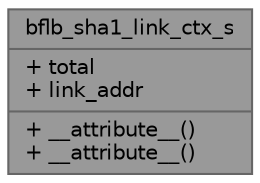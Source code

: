 digraph "bflb_sha1_link_ctx_s"
{
 // LATEX_PDF_SIZE
  bgcolor="transparent";
  edge [fontname=Helvetica,fontsize=10,labelfontname=Helvetica,labelfontsize=10];
  node [fontname=Helvetica,fontsize=10,shape=box,height=0.2,width=0.4];
  Node1 [shape=record,label="{bflb_sha1_link_ctx_s\n|+ total\l+ link_addr\l|+ __attribute__()\l+ __attribute__()\l}",height=0.2,width=0.4,color="gray40", fillcolor="grey60", style="filled", fontcolor="black",tooltip=" "];
}
